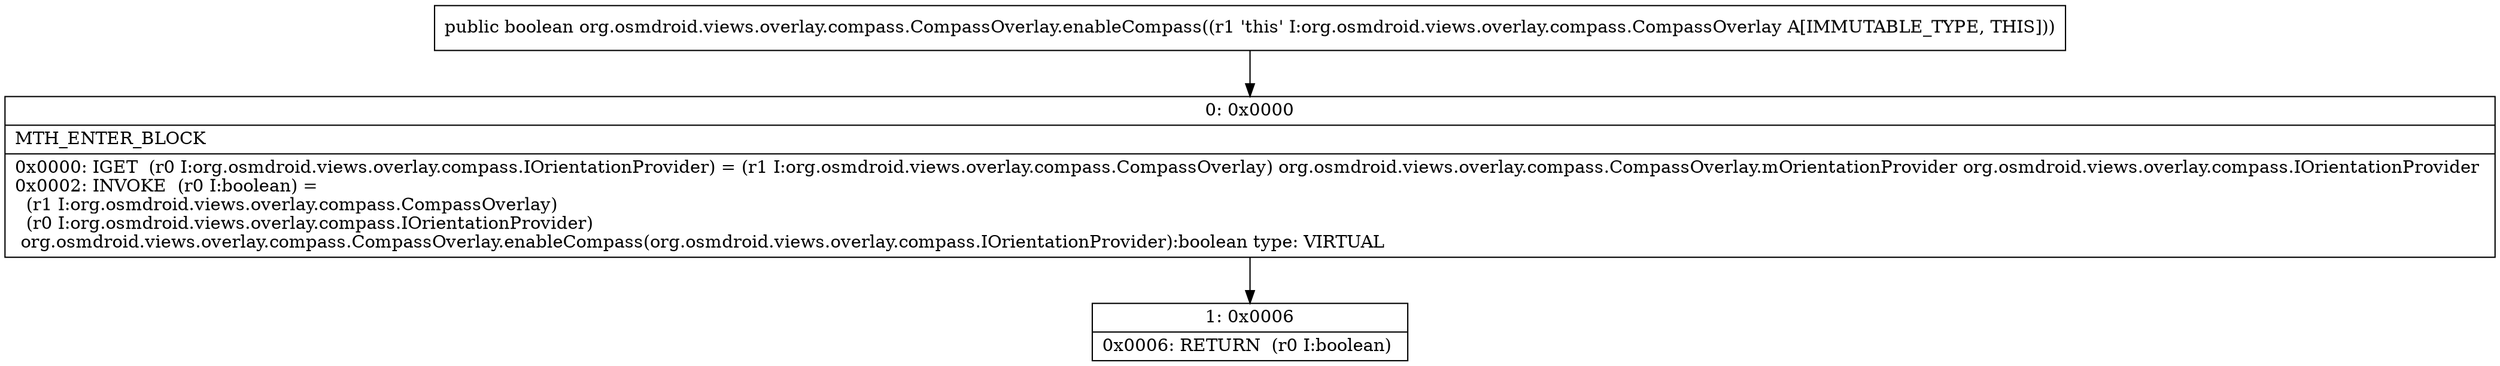 digraph "CFG fororg.osmdroid.views.overlay.compass.CompassOverlay.enableCompass()Z" {
Node_0 [shape=record,label="{0\:\ 0x0000|MTH_ENTER_BLOCK\l|0x0000: IGET  (r0 I:org.osmdroid.views.overlay.compass.IOrientationProvider) = (r1 I:org.osmdroid.views.overlay.compass.CompassOverlay) org.osmdroid.views.overlay.compass.CompassOverlay.mOrientationProvider org.osmdroid.views.overlay.compass.IOrientationProvider \l0x0002: INVOKE  (r0 I:boolean) = \l  (r1 I:org.osmdroid.views.overlay.compass.CompassOverlay)\l  (r0 I:org.osmdroid.views.overlay.compass.IOrientationProvider)\l org.osmdroid.views.overlay.compass.CompassOverlay.enableCompass(org.osmdroid.views.overlay.compass.IOrientationProvider):boolean type: VIRTUAL \l}"];
Node_1 [shape=record,label="{1\:\ 0x0006|0x0006: RETURN  (r0 I:boolean) \l}"];
MethodNode[shape=record,label="{public boolean org.osmdroid.views.overlay.compass.CompassOverlay.enableCompass((r1 'this' I:org.osmdroid.views.overlay.compass.CompassOverlay A[IMMUTABLE_TYPE, THIS])) }"];
MethodNode -> Node_0;
Node_0 -> Node_1;
}

